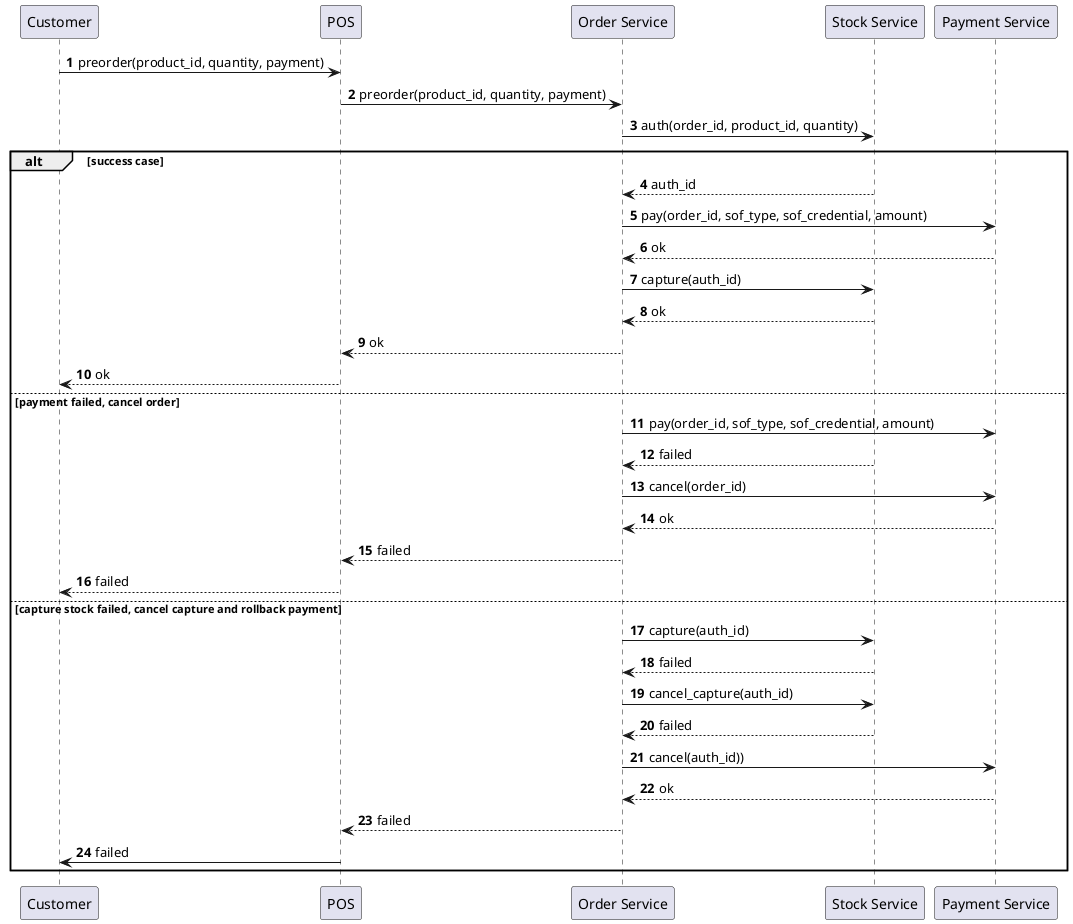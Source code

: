 @startuml
'https://plantuml.com/sequence-diagram

autonumber

Customer -> POS: preorder(product_id, quantity, payment)
POS -> "Order Service": preorder(product_id, quantity, payment)
"Order Service" -> "Stock Service": auth(order_id, product_id, quantity)
alt success case
"Stock Service" --> "Order Service": auth_id
"Order Service" -> "Payment Service": pay(order_id, sof_type, sof_credential, amount)
"Payment Service"-->"Order Service": ok
"Order Service" -> "Stock Service": capture(auth_id)
"Stock Service" --> "Order Service": ok
"Order Service" --> POS: ok
POS --> Customer: ok
else payment failed, cancel order
"Order Service" -> "Payment Service": pay(order_id, sof_type, sof_credential, amount)
"Stock Service" --> "Order Service": failed
"Order Service"->"Payment Service": cancel(order_id)
"Payment Service"-->"Order Service": ok
"Order Service"-->POS: failed
POS-->Customer: failed
else capture stock failed, cancel capture and rollback payment
"Order Service" -> "Stock Service": capture(auth_id)
"Stock Service" --> "Order Service": failed
"Order Service" -> "Stock Service": cancel_capture(auth_id)
"Stock Service" --> "Order Service": failed
"Order Service" -> "Payment Service": cancel(auth_id))
"Payment Service" --> "Order Service": ok
"Order Service" --> POS: failed
POS -> Customer: failed

end


@enduml